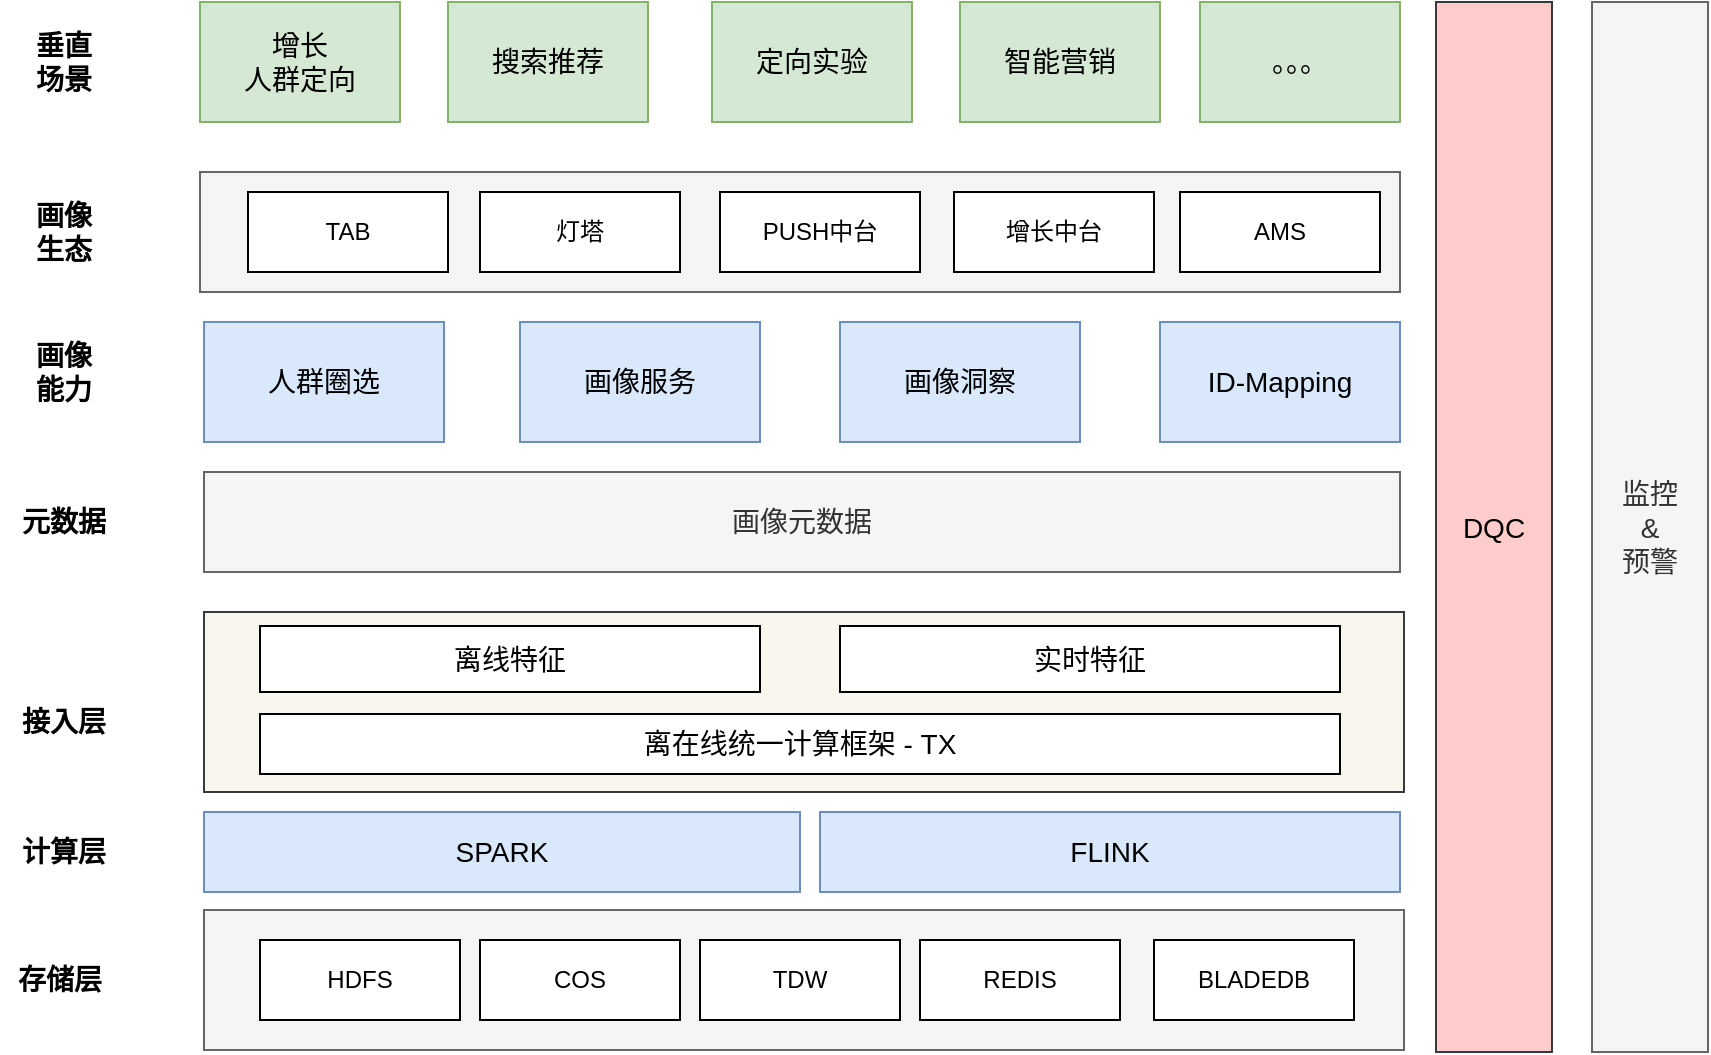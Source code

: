 <mxfile version="16.6.5" type="github">
  <diagram id="p9cLhRyuhuqml9I6fExM" name="Page-1">
    <mxGraphModel dx="1255" dy="754" grid="1" gridSize="10" guides="1" tooltips="1" connect="1" arrows="1" fold="1" page="1" pageScale="1" pageWidth="827" pageHeight="1169" math="0" shadow="0">
      <root>
        <mxCell id="0" />
        <mxCell id="1" parent="0" />
        <mxCell id="z5xmtmfeOaF2hYiVbiwC-1" value="" style="rounded=0;whiteSpace=wrap;html=1;fillColor=#f5f5f5;fontColor=#333333;strokeColor=#666666;" vertex="1" parent="1">
          <mxGeometry x="122" y="659" width="600" height="70" as="geometry" />
        </mxCell>
        <mxCell id="z5xmtmfeOaF2hYiVbiwC-2" value="HDFS" style="rounded=0;whiteSpace=wrap;html=1;" vertex="1" parent="1">
          <mxGeometry x="150" y="674" width="100" height="40" as="geometry" />
        </mxCell>
        <mxCell id="z5xmtmfeOaF2hYiVbiwC-6" value="COS" style="rounded=0;whiteSpace=wrap;html=1;" vertex="1" parent="1">
          <mxGeometry x="260" y="674" width="100" height="40" as="geometry" />
        </mxCell>
        <mxCell id="z5xmtmfeOaF2hYiVbiwC-7" value="TDW" style="rounded=0;whiteSpace=wrap;html=1;" vertex="1" parent="1">
          <mxGeometry x="370" y="674" width="100" height="40" as="geometry" />
        </mxCell>
        <mxCell id="z5xmtmfeOaF2hYiVbiwC-8" value="REDIS" style="rounded=0;whiteSpace=wrap;html=1;" vertex="1" parent="1">
          <mxGeometry x="480" y="674" width="100" height="40" as="geometry" />
        </mxCell>
        <mxCell id="z5xmtmfeOaF2hYiVbiwC-9" value="BLADEDB" style="rounded=0;whiteSpace=wrap;html=1;" vertex="1" parent="1">
          <mxGeometry x="597" y="674" width="100" height="40" as="geometry" />
        </mxCell>
        <mxCell id="z5xmtmfeOaF2hYiVbiwC-10" value="&lt;b&gt;&lt;font style=&quot;font-size: 14px&quot;&gt;存储层&lt;/font&gt;&lt;/b&gt;" style="text;html=1;strokeColor=none;fillColor=none;align=center;verticalAlign=middle;whiteSpace=wrap;rounded=0;" vertex="1" parent="1">
          <mxGeometry x="20" y="679" width="60" height="30" as="geometry" />
        </mxCell>
        <mxCell id="z5xmtmfeOaF2hYiVbiwC-11" value="" style="rounded=0;whiteSpace=wrap;html=1;fontSize=14;fillColor=#f9f7ed;strokeColor=#36393d;" vertex="1" parent="1">
          <mxGeometry x="122" y="510" width="600" height="90" as="geometry" />
        </mxCell>
        <mxCell id="z5xmtmfeOaF2hYiVbiwC-12" value="&lt;b&gt;&lt;font style=&quot;font-size: 14px&quot;&gt;接入层&lt;/font&gt;&lt;/b&gt;" style="text;html=1;strokeColor=none;fillColor=none;align=center;verticalAlign=middle;whiteSpace=wrap;rounded=0;" vertex="1" parent="1">
          <mxGeometry x="22" y="550" width="60" height="30" as="geometry" />
        </mxCell>
        <mxCell id="z5xmtmfeOaF2hYiVbiwC-13" value="DQC" style="rounded=0;whiteSpace=wrap;html=1;fontSize=14;fillColor=#ffcccc;strokeColor=#36393d;" vertex="1" parent="1">
          <mxGeometry x="738" y="205" width="58" height="525" as="geometry" />
        </mxCell>
        <mxCell id="z5xmtmfeOaF2hYiVbiwC-14" value="监控&lt;br&gt;&amp;amp;&lt;br&gt;预警" style="rounded=0;whiteSpace=wrap;html=1;fontSize=14;fillColor=#f5f5f5;fontColor=#333333;strokeColor=#666666;" vertex="1" parent="1">
          <mxGeometry x="816" y="205" width="58" height="525" as="geometry" />
        </mxCell>
        <mxCell id="z5xmtmfeOaF2hYiVbiwC-15" value="离线特征" style="rounded=0;whiteSpace=wrap;html=1;fontSize=14;" vertex="1" parent="1">
          <mxGeometry x="150" y="517" width="250" height="33" as="geometry" />
        </mxCell>
        <mxCell id="z5xmtmfeOaF2hYiVbiwC-16" value="实时特征" style="rounded=0;whiteSpace=wrap;html=1;fontSize=14;" vertex="1" parent="1">
          <mxGeometry x="440" y="517" width="250" height="33" as="geometry" />
        </mxCell>
        <mxCell id="z5xmtmfeOaF2hYiVbiwC-17" value="画像元数据" style="rounded=0;whiteSpace=wrap;html=1;fontSize=14;fillColor=#f5f5f5;fontColor=#333333;strokeColor=#666666;" vertex="1" parent="1">
          <mxGeometry x="122" y="440" width="598" height="50" as="geometry" />
        </mxCell>
        <mxCell id="z5xmtmfeOaF2hYiVbiwC-18" value="&lt;span style=&quot;font-size: 14px&quot;&gt;&lt;b&gt;元数据&lt;/b&gt;&lt;/span&gt;" style="text;html=1;strokeColor=none;fillColor=none;align=center;verticalAlign=middle;whiteSpace=wrap;rounded=0;" vertex="1" parent="1">
          <mxGeometry x="22" y="450" width="60" height="30" as="geometry" />
        </mxCell>
        <mxCell id="z5xmtmfeOaF2hYiVbiwC-19" value="人群圈选" style="rounded=0;whiteSpace=wrap;html=1;fontSize=14;fillColor=#dae8fc;strokeColor=#6c8ebf;" vertex="1" parent="1">
          <mxGeometry x="122" y="365" width="120" height="60" as="geometry" />
        </mxCell>
        <mxCell id="z5xmtmfeOaF2hYiVbiwC-20" value="画像服务" style="rounded=0;whiteSpace=wrap;html=1;fontSize=14;fillColor=#dae8fc;strokeColor=#6c8ebf;" vertex="1" parent="1">
          <mxGeometry x="280" y="365" width="120" height="60" as="geometry" />
        </mxCell>
        <mxCell id="z5xmtmfeOaF2hYiVbiwC-22" value="画像洞察" style="rounded=0;whiteSpace=wrap;html=1;fontSize=14;fillColor=#dae8fc;strokeColor=#6c8ebf;" vertex="1" parent="1">
          <mxGeometry x="440" y="365" width="120" height="60" as="geometry" />
        </mxCell>
        <mxCell id="z5xmtmfeOaF2hYiVbiwC-23" value="&lt;span style=&quot;font-size: 14px&quot;&gt;&lt;b&gt;画像&lt;br&gt;能力&lt;/b&gt;&lt;/span&gt;" style="text;html=1;strokeColor=none;fillColor=none;align=center;verticalAlign=middle;whiteSpace=wrap;rounded=0;" vertex="1" parent="1">
          <mxGeometry x="22" y="375" width="60" height="30" as="geometry" />
        </mxCell>
        <mxCell id="z5xmtmfeOaF2hYiVbiwC-24" value="&lt;span style=&quot;font-size: 14px&quot;&gt;&lt;b&gt;画像&lt;br&gt;生态&lt;/b&gt;&lt;/span&gt;" style="text;html=1;strokeColor=none;fillColor=none;align=center;verticalAlign=middle;whiteSpace=wrap;rounded=0;" vertex="1" parent="1">
          <mxGeometry x="22" y="305" width="60" height="30" as="geometry" />
        </mxCell>
        <mxCell id="z5xmtmfeOaF2hYiVbiwC-25" value="" style="rounded=0;whiteSpace=wrap;html=1;fontSize=14;fillColor=#f5f5f5;fontColor=#333333;strokeColor=#666666;" vertex="1" parent="1">
          <mxGeometry x="120" y="290" width="600" height="60" as="geometry" />
        </mxCell>
        <mxCell id="z5xmtmfeOaF2hYiVbiwC-26" value="TAB" style="rounded=0;whiteSpace=wrap;html=1;" vertex="1" parent="1">
          <mxGeometry x="144" y="300" width="100" height="40" as="geometry" />
        </mxCell>
        <mxCell id="z5xmtmfeOaF2hYiVbiwC-27" value="灯塔" style="rounded=0;whiteSpace=wrap;html=1;" vertex="1" parent="1">
          <mxGeometry x="260" y="300" width="100" height="40" as="geometry" />
        </mxCell>
        <mxCell id="z5xmtmfeOaF2hYiVbiwC-28" value="PUSH中台" style="rounded=0;whiteSpace=wrap;html=1;" vertex="1" parent="1">
          <mxGeometry x="380" y="300" width="100" height="40" as="geometry" />
        </mxCell>
        <mxCell id="z5xmtmfeOaF2hYiVbiwC-29" value="增长中台" style="rounded=0;whiteSpace=wrap;html=1;" vertex="1" parent="1">
          <mxGeometry x="497" y="300" width="100" height="40" as="geometry" />
        </mxCell>
        <mxCell id="z5xmtmfeOaF2hYiVbiwC-30" value="AMS" style="rounded=0;whiteSpace=wrap;html=1;" vertex="1" parent="1">
          <mxGeometry x="610" y="300" width="100" height="40" as="geometry" />
        </mxCell>
        <mxCell id="z5xmtmfeOaF2hYiVbiwC-32" value="&lt;span style=&quot;font-size: 14px&quot;&gt;&lt;b&gt;垂直&lt;br&gt;场景&lt;/b&gt;&lt;/span&gt;" style="text;html=1;strokeColor=none;fillColor=none;align=center;verticalAlign=middle;whiteSpace=wrap;rounded=0;" vertex="1" parent="1">
          <mxGeometry x="22" y="220" width="60" height="30" as="geometry" />
        </mxCell>
        <mxCell id="z5xmtmfeOaF2hYiVbiwC-33" value="增长&lt;br&gt;人群定向" style="rounded=0;whiteSpace=wrap;html=1;fontSize=14;fillColor=#d5e8d4;strokeColor=#82b366;" vertex="1" parent="1">
          <mxGeometry x="120" y="205" width="100" height="60" as="geometry" />
        </mxCell>
        <mxCell id="z5xmtmfeOaF2hYiVbiwC-34" value="搜索推荐" style="rounded=0;whiteSpace=wrap;html=1;fontSize=14;fillColor=#d5e8d4;strokeColor=#82b366;" vertex="1" parent="1">
          <mxGeometry x="244" y="205" width="100" height="60" as="geometry" />
        </mxCell>
        <mxCell id="z5xmtmfeOaF2hYiVbiwC-35" value="ID-Mapping" style="rounded=0;whiteSpace=wrap;html=1;fontSize=14;fillColor=#dae8fc;strokeColor=#6c8ebf;" vertex="1" parent="1">
          <mxGeometry x="600" y="365" width="120" height="60" as="geometry" />
        </mxCell>
        <mxCell id="z5xmtmfeOaF2hYiVbiwC-36" value="定向实验" style="rounded=0;whiteSpace=wrap;html=1;fontSize=14;fillColor=#d5e8d4;strokeColor=#82b366;" vertex="1" parent="1">
          <mxGeometry x="376" y="205" width="100" height="60" as="geometry" />
        </mxCell>
        <mxCell id="z5xmtmfeOaF2hYiVbiwC-37" value="智能营销" style="rounded=0;whiteSpace=wrap;html=1;fontSize=14;fillColor=#d5e8d4;strokeColor=#82b366;" vertex="1" parent="1">
          <mxGeometry x="500" y="205" width="100" height="60" as="geometry" />
        </mxCell>
        <mxCell id="z5xmtmfeOaF2hYiVbiwC-38" value="。。。" style="rounded=0;whiteSpace=wrap;html=1;fontSize=14;fillColor=#d5e8d4;strokeColor=#82b366;" vertex="1" parent="1">
          <mxGeometry x="620" y="205" width="100" height="60" as="geometry" />
        </mxCell>
        <mxCell id="z5xmtmfeOaF2hYiVbiwC-39" value="离在线统一计算框架 - TX" style="rounded=0;whiteSpace=wrap;html=1;fontSize=14;" vertex="1" parent="1">
          <mxGeometry x="150" y="561" width="540" height="30" as="geometry" />
        </mxCell>
        <mxCell id="z5xmtmfeOaF2hYiVbiwC-40" value="SPARK" style="rounded=0;whiteSpace=wrap;html=1;fontSize=14;fillColor=#dae8fc;strokeColor=#6c8ebf;" vertex="1" parent="1">
          <mxGeometry x="122" y="610" width="298" height="40" as="geometry" />
        </mxCell>
        <mxCell id="z5xmtmfeOaF2hYiVbiwC-41" value="FLINK" style="rounded=0;whiteSpace=wrap;html=1;fontSize=14;fillColor=#dae8fc;strokeColor=#6c8ebf;" vertex="1" parent="1">
          <mxGeometry x="430" y="610" width="290" height="40" as="geometry" />
        </mxCell>
        <mxCell id="z5xmtmfeOaF2hYiVbiwC-42" value="&lt;b&gt;&lt;font style=&quot;font-size: 14px&quot;&gt;计算层&lt;/font&gt;&lt;/b&gt;" style="text;html=1;strokeColor=none;fillColor=none;align=center;verticalAlign=middle;whiteSpace=wrap;rounded=0;" vertex="1" parent="1">
          <mxGeometry x="22" y="615" width="60" height="30" as="geometry" />
        </mxCell>
      </root>
    </mxGraphModel>
  </diagram>
</mxfile>
